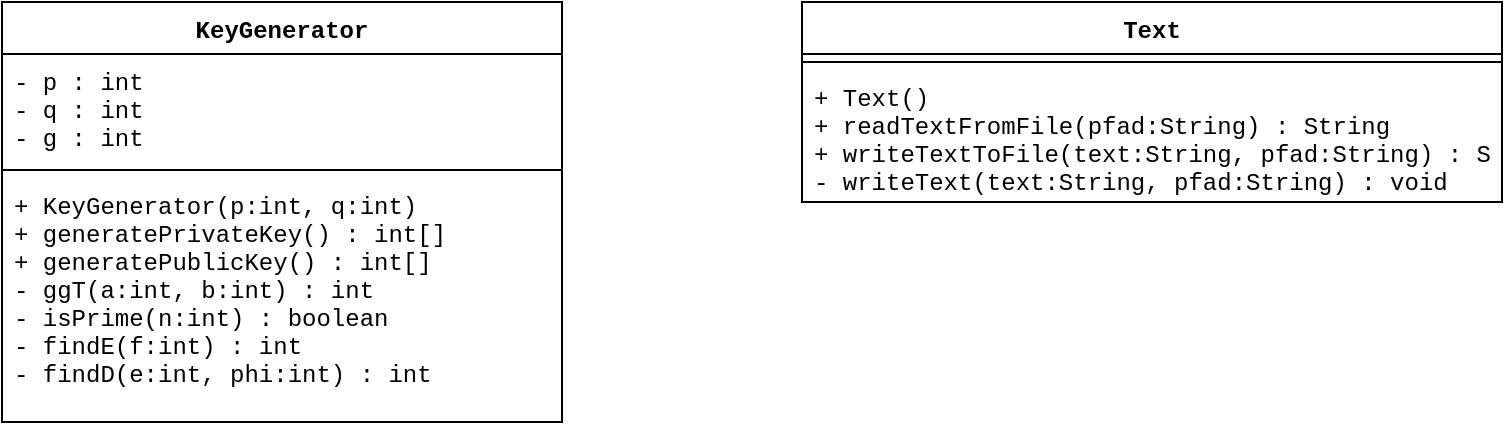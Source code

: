 <mxfile version="20.5.3" type="embed"><diagram name="Seite-1" id="MXwEiI5EgVy7EaYy17rG"><mxGraphModel dx="707" dy="501" grid="1" gridSize="10" guides="1" tooltips="1" connect="1" arrows="1" fold="1" page="1" pageScale="1" pageWidth="827" pageHeight="1169" math="0" shadow="0"><root><mxCell id="0"/><mxCell id="1" parent="0"/><mxCell id="2" value="KeyGenerator" style="swimlane;fontStyle=1;align=center;verticalAlign=top;childLayout=stackLayout;horizontal=1;startSize=26;horizontalStack=0;resizeParent=1;resizeParentMax=0;resizeLast=0;collapsible=1;marginBottom=0;fontFamily=Courier New;" vertex="1" parent="1"><mxGeometry x="170" y="160" width="280" height="210" as="geometry"><mxRectangle x="170" y="160" width="130" height="30" as="alternateBounds"/></mxGeometry></mxCell><mxCell id="3" value="- p : int&#10;- q : int&#10;- g : int" style="text;strokeColor=none;fillColor=none;align=left;verticalAlign=top;spacingLeft=4;spacingRight=4;overflow=hidden;rotatable=0;points=[[0,0.5],[1,0.5]];portConstraint=eastwest;fontFamily=Courier New;" vertex="1" parent="2"><mxGeometry y="26" width="280" height="54" as="geometry"/></mxCell><mxCell id="4" value="" style="line;strokeWidth=1;fillColor=none;align=left;verticalAlign=middle;spacingTop=-1;spacingLeft=3;spacingRight=3;rotatable=0;labelPosition=right;points=[];portConstraint=eastwest;strokeColor=inherit;fontFamily=Courier New;" vertex="1" parent="2"><mxGeometry y="80" width="280" height="8" as="geometry"/></mxCell><mxCell id="5" value="+ KeyGenerator(p:int, q:int)&#10;+ generatePrivateKey() : int[]&#10;+ generatePublicKey() : int[]&#10;- ggT(a:int, b:int) : int&#10;- isPrime(n:int) : boolean&#10;- findE(f:int) : int&#10;- findD(e:int, phi:int) : int" style="text;strokeColor=none;fillColor=none;align=left;verticalAlign=top;spacingLeft=4;spacingRight=4;overflow=hidden;rotatable=0;points=[[0,0.5],[1,0.5]];portConstraint=eastwest;fontFamily=Courier New;" vertex="1" parent="2"><mxGeometry y="88" width="280" height="122" as="geometry"/></mxCell><mxCell id="6" value="Text" style="swimlane;fontStyle=1;align=center;verticalAlign=top;childLayout=stackLayout;horizontal=1;startSize=26;horizontalStack=0;resizeParent=1;resizeParentMax=0;resizeLast=0;collapsible=1;marginBottom=0;fontFamily=Courier New;" vertex="1" parent="1"><mxGeometry x="570" y="160" width="350" height="100" as="geometry"/></mxCell><mxCell id="8" value="" style="line;strokeWidth=1;fillColor=none;align=left;verticalAlign=middle;spacingTop=-1;spacingLeft=3;spacingRight=3;rotatable=0;labelPosition=right;points=[];portConstraint=eastwest;strokeColor=inherit;fontFamily=Courier New;" vertex="1" parent="6"><mxGeometry y="26" width="350" height="8" as="geometry"/></mxCell><mxCell id="9" value="+ Text()&#10;+ readTextFromFile(pfad:String) : String&#10;+ writeTextToFile(text:String, pfad:String) : String&#10;- writeText(text:String, pfad:String) : void" style="text;strokeColor=none;fillColor=none;align=left;verticalAlign=top;spacingLeft=4;spacingRight=4;overflow=hidden;rotatable=0;points=[[0,0.5],[1,0.5]];portConstraint=eastwest;fontFamily=Courier New;" vertex="1" parent="6"><mxGeometry y="34" width="350" height="66" as="geometry"/></mxCell></root></mxGraphModel></diagram></mxfile>